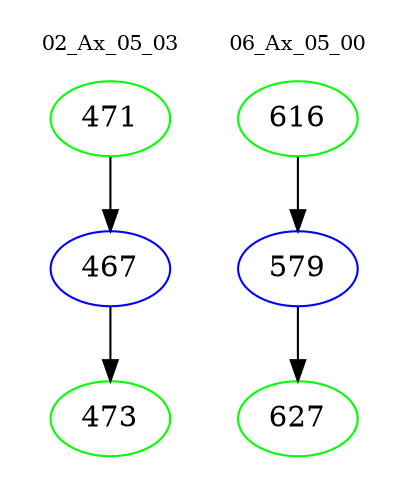 digraph{
subgraph cluster_0 {
color = white
label = "02_Ax_05_03";
fontsize=10;
T0_471 [label="471", color="green"]
T0_471 -> T0_467 [color="black"]
T0_467 [label="467", color="blue"]
T0_467 -> T0_473 [color="black"]
T0_473 [label="473", color="green"]
}
subgraph cluster_1 {
color = white
label = "06_Ax_05_00";
fontsize=10;
T1_616 [label="616", color="green"]
T1_616 -> T1_579 [color="black"]
T1_579 [label="579", color="blue"]
T1_579 -> T1_627 [color="black"]
T1_627 [label="627", color="green"]
}
}
